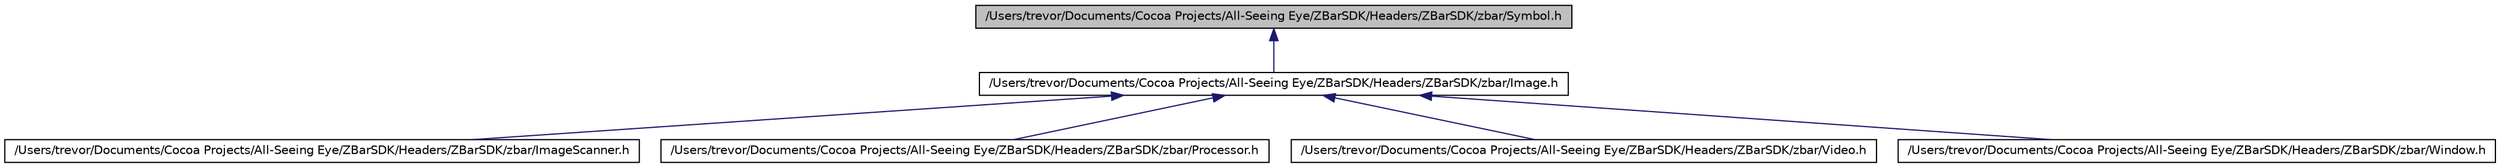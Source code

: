 digraph G
{
  edge [fontname="Helvetica",fontsize="10",labelfontname="Helvetica",labelfontsize="10"];
  node [fontname="Helvetica",fontsize="10",shape=record];
  Node1 [label="/Users/trevor/Documents/Cocoa Projects/All-Seeing Eye/ZBarSDK/Headers/ZBarSDK/zbar/Symbol.h",height=0.2,width=0.4,color="black", fillcolor="grey75", style="filled" fontcolor="black"];
  Node1 -> Node2 [dir=back,color="midnightblue",fontsize="10",style="solid"];
  Node2 [label="/Users/trevor/Documents/Cocoa Projects/All-Seeing Eye/ZBarSDK/Headers/ZBarSDK/zbar/Image.h",height=0.2,width=0.4,color="black", fillcolor="white", style="filled",URL="$_image_8h.html"];
  Node2 -> Node3 [dir=back,color="midnightblue",fontsize="10",style="solid"];
  Node3 [label="/Users/trevor/Documents/Cocoa Projects/All-Seeing Eye/ZBarSDK/Headers/ZBarSDK/zbar/ImageScanner.h",height=0.2,width=0.4,color="black", fillcolor="white", style="filled",URL="$_image_scanner_8h.html"];
  Node2 -> Node4 [dir=back,color="midnightblue",fontsize="10",style="solid"];
  Node4 [label="/Users/trevor/Documents/Cocoa Projects/All-Seeing Eye/ZBarSDK/Headers/ZBarSDK/zbar/Processor.h",height=0.2,width=0.4,color="black", fillcolor="white", style="filled",URL="$_processor_8h.html"];
  Node2 -> Node5 [dir=back,color="midnightblue",fontsize="10",style="solid"];
  Node5 [label="/Users/trevor/Documents/Cocoa Projects/All-Seeing Eye/ZBarSDK/Headers/ZBarSDK/zbar/Video.h",height=0.2,width=0.4,color="black", fillcolor="white", style="filled",URL="$_video_8h.html"];
  Node2 -> Node6 [dir=back,color="midnightblue",fontsize="10",style="solid"];
  Node6 [label="/Users/trevor/Documents/Cocoa Projects/All-Seeing Eye/ZBarSDK/Headers/ZBarSDK/zbar/Window.h",height=0.2,width=0.4,color="black", fillcolor="white", style="filled",URL="$_window_8h.html"];
}
